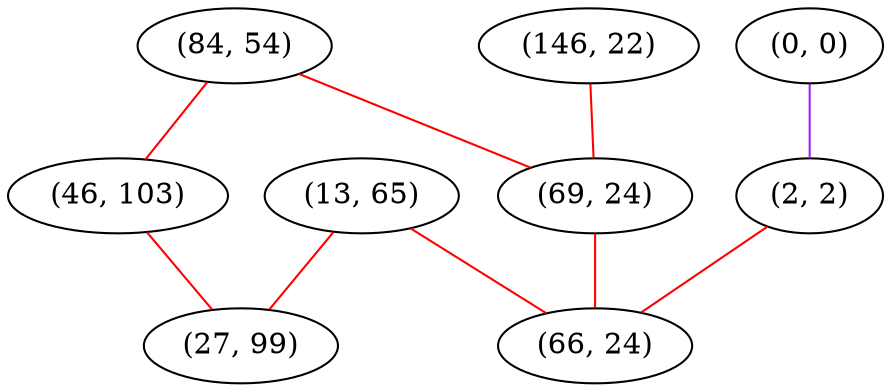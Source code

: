 graph "" {
"(13, 65)";
"(146, 22)";
"(84, 54)";
"(46, 103)";
"(69, 24)";
"(0, 0)";
"(2, 2)";
"(66, 24)";
"(27, 99)";
"(13, 65)" -- "(66, 24)"  [color=red, key=0, weight=1];
"(13, 65)" -- "(27, 99)"  [color=red, key=0, weight=1];
"(146, 22)" -- "(69, 24)"  [color=red, key=0, weight=1];
"(84, 54)" -- "(46, 103)"  [color=red, key=0, weight=1];
"(84, 54)" -- "(69, 24)"  [color=red, key=0, weight=1];
"(46, 103)" -- "(27, 99)"  [color=red, key=0, weight=1];
"(69, 24)" -- "(66, 24)"  [color=red, key=0, weight=1];
"(0, 0)" -- "(2, 2)"  [color=purple, key=0, weight=4];
"(2, 2)" -- "(66, 24)"  [color=red, key=0, weight=1];
}
